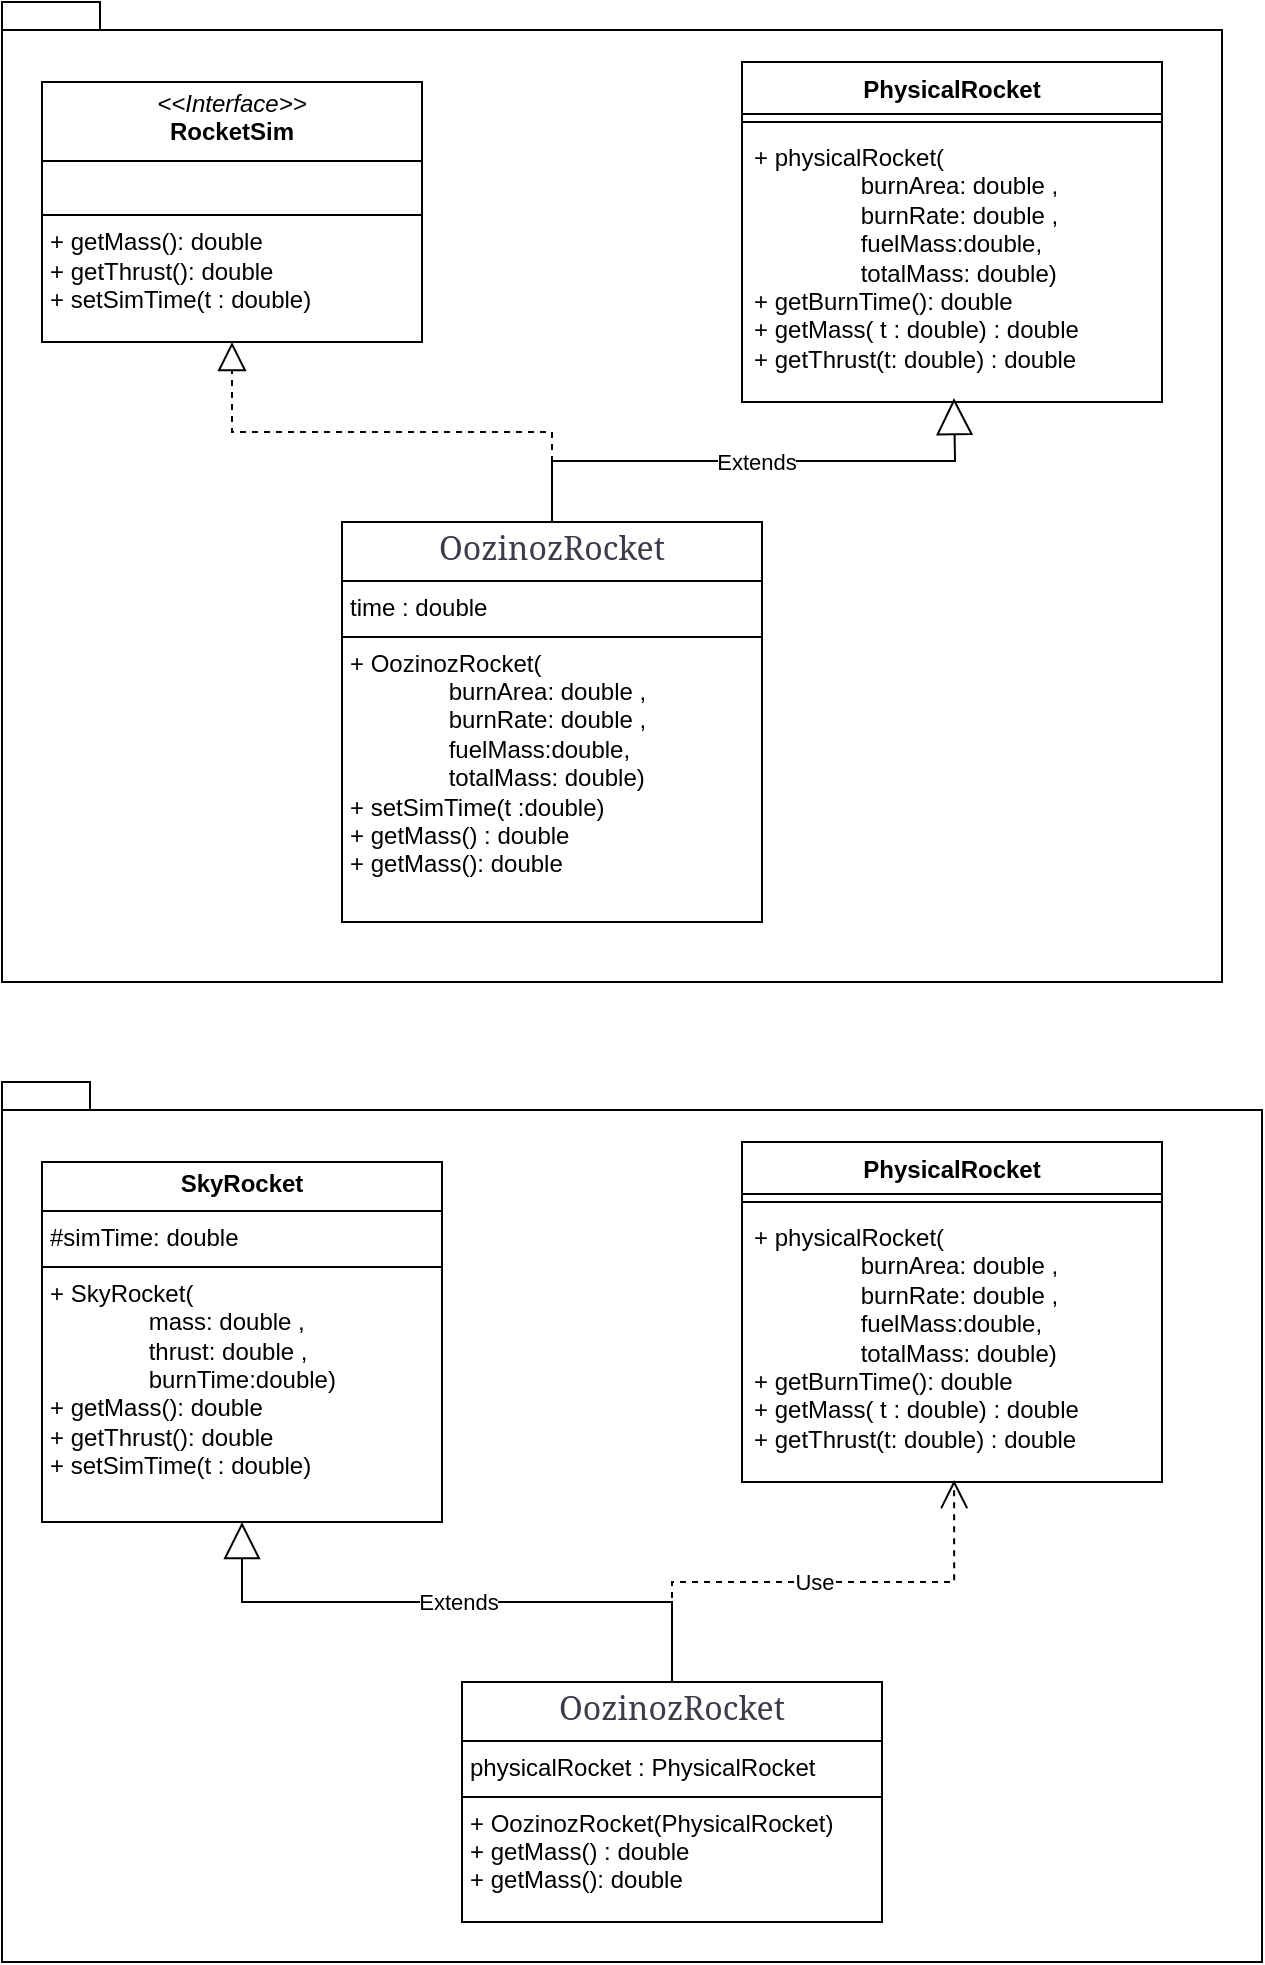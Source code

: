 <mxfile>
    <diagram name="Page-1" id="57_cLCwsD_gvJej4VGBr">
        <mxGraphModel dx="734" dy="530" grid="1" gridSize="10" guides="1" tooltips="1" connect="1" arrows="1" fold="1" page="1" pageScale="1" pageWidth="827" pageHeight="1169" math="0" shadow="0">
            <root>
                <mxCell id="0"/>
                <mxCell id="1" parent="0"/>
                <mxCell id="E6yTD_ypJdS8My_MsBs6-10" value="" style="shape=folder;fontStyle=1;spacingTop=10;tabWidth=40;tabHeight=14;tabPosition=left;html=1;whiteSpace=wrap;" parent="1" vertex="1">
                    <mxGeometry x="90" y="90" width="610" height="490" as="geometry"/>
                </mxCell>
                <mxCell id="E6yTD_ypJdS8My_MsBs6-2" value="&lt;p style=&quot;margin:0px;margin-top:4px;text-align:center;&quot;&gt;&lt;i&gt;&amp;lt;&amp;lt;Interface&amp;gt;&amp;gt;&lt;/i&gt;&lt;br&gt;&lt;b&gt;RocketSim&lt;/b&gt;&lt;/p&gt;&lt;hr size=&quot;1&quot; style=&quot;border-style:solid;&quot;&gt;&lt;p style=&quot;margin:0px;margin-left:4px;&quot;&gt;&lt;br&gt;&lt;/p&gt;&lt;hr size=&quot;1&quot; style=&quot;border-style:solid;&quot;&gt;&lt;p style=&quot;margin:0px;margin-left:4px;&quot;&gt;+ getMass(): double&lt;br&gt;+ getThrust(): double&lt;/p&gt;&lt;p style=&quot;margin:0px;margin-left:4px;&quot;&gt;+ setSimTime(t : double)&lt;/p&gt;" style="verticalAlign=top;align=left;overflow=fill;html=1;whiteSpace=wrap;" parent="1" vertex="1">
                    <mxGeometry x="110" y="130" width="190" height="130" as="geometry"/>
                </mxCell>
                <mxCell id="E6yTD_ypJdS8My_MsBs6-3" value="PhysicalRocket" style="swimlane;fontStyle=1;align=center;verticalAlign=top;childLayout=stackLayout;horizontal=1;startSize=26;horizontalStack=0;resizeParent=1;resizeParentMax=0;resizeLast=0;collapsible=1;marginBottom=0;whiteSpace=wrap;html=1;" parent="1" vertex="1">
                    <mxGeometry x="460" y="120" width="210" height="170" as="geometry">
                        <mxRectangle x="380" y="260" width="120" height="30" as="alternateBounds"/>
                    </mxGeometry>
                </mxCell>
                <mxCell id="E6yTD_ypJdS8My_MsBs6-5" value="" style="line;strokeWidth=1;fillColor=none;align=left;verticalAlign=middle;spacingTop=-1;spacingLeft=3;spacingRight=3;rotatable=0;labelPosition=right;points=[];portConstraint=eastwest;strokeColor=inherit;" parent="E6yTD_ypJdS8My_MsBs6-3" vertex="1">
                    <mxGeometry y="26" width="210" height="8" as="geometry"/>
                </mxCell>
                <mxCell id="E6yTD_ypJdS8My_MsBs6-6" value="+ physicalRocket(&lt;div&gt;&lt;span style=&quot;white-space: pre;&quot;&gt;&#x9;&lt;/span&gt;&lt;span style=&quot;white-space: pre;&quot;&gt;&#x9;&lt;/span&gt;burnArea: double ,&lt;/div&gt;&lt;div&gt;&lt;span style=&quot;white-space: pre;&quot;&gt;&#x9;&lt;/span&gt;&lt;span style=&quot;white-space: pre;&quot;&gt;&#x9;&lt;/span&gt;burnRate: double ,&amp;nbsp;&lt;/div&gt;&lt;div&gt;&lt;span style=&quot;white-space: pre;&quot;&gt;&#x9;&lt;/span&gt;&lt;span style=&quot;white-space: pre;&quot;&gt;&#x9;&lt;/span&gt;fuelMass:double,&amp;nbsp;&lt;/div&gt;&lt;div&gt;&lt;span style=&quot;white-space: pre;&quot;&gt;&#x9;&lt;/span&gt;&lt;span style=&quot;white-space: pre;&quot;&gt;&#x9;&lt;/span&gt;totalMass: double)&lt;/div&gt;&lt;div&gt;+ getBurnTime(): double&lt;/div&gt;&lt;div&gt;+ getMass( t : double) : double&lt;/div&gt;&lt;div&gt;+ getThrust(t: double) : double&lt;/div&gt;&lt;div&gt;&lt;br&gt;&lt;div&gt;&lt;br&gt;&lt;/div&gt;&lt;/div&gt;" style="text;strokeColor=none;fillColor=none;align=left;verticalAlign=top;spacingLeft=4;spacingRight=4;overflow=hidden;rotatable=0;points=[[0,0.5],[1,0.5]];portConstraint=eastwest;whiteSpace=wrap;html=1;" parent="E6yTD_ypJdS8My_MsBs6-3" vertex="1">
                    <mxGeometry y="34" width="210" height="136" as="geometry"/>
                </mxCell>
                <mxCell id="E6yTD_ypJdS8My_MsBs6-7" value="&lt;p style=&quot;margin:0px;margin-top:4px;text-align:center;&quot;&gt;&lt;span style=&quot;color: rgb(61, 59, 73); font-family: &amp;quot;Noto serif&amp;quot;, serif; font-size: 16px; text-align: left; background-color: rgb(255, 255, 255);&quot;&gt;OozinozRocket&lt;/span&gt;&lt;/p&gt;&lt;hr size=&quot;1&quot; style=&quot;border-style:solid;&quot;&gt;&lt;p style=&quot;margin:0px;margin-left:4px;&quot;&gt;time : double&lt;/p&gt;&lt;hr size=&quot;1&quot; style=&quot;border-style:solid;&quot;&gt;&lt;p style=&quot;margin:0px;margin-left:4px;&quot;&gt;+ OozinozRocket&lt;span style=&quot;background-color: transparent; color: light-dark(rgb(0, 0, 0), rgb(255, 255, 255));&quot;&gt;(&lt;/span&gt;&lt;/p&gt;&lt;div&gt;&lt;span style=&quot;white-space: pre;&quot;&gt;&#x9;&lt;/span&gt;&lt;span style=&quot;white-space: pre;&quot;&gt;&#x9;&lt;/span&gt;burnArea: double ,&lt;/div&gt;&lt;div&gt;&lt;span style=&quot;white-space: pre;&quot;&gt;&#x9;&lt;/span&gt;&lt;span style=&quot;white-space: pre;&quot;&gt;&#x9;&lt;/span&gt;burnRate: double ,&amp;nbsp;&lt;/div&gt;&lt;div&gt;&lt;span style=&quot;white-space: pre;&quot;&gt;&#x9;&lt;/span&gt;&lt;span style=&quot;white-space: pre;&quot;&gt;&#x9;&lt;/span&gt;fuelMass:double,&amp;nbsp;&lt;/div&gt;&lt;div&gt;&lt;span style=&quot;white-space: pre;&quot;&gt;&#x9;&lt;/span&gt;&lt;span style=&quot;white-space: pre;&quot;&gt;&#x9;&lt;/span&gt;totalMass: double)&lt;/div&gt;&lt;p style=&quot;margin:0px;margin-left:4px;&quot;&gt;+ setSimTime(t :double)&lt;/p&gt;&lt;p style=&quot;margin:0px;margin-left:4px;&quot;&gt;+ getMass() : double&lt;/p&gt;&lt;p style=&quot;margin:0px;margin-left:4px;&quot;&gt;+ getMass(): double&lt;/p&gt;" style="verticalAlign=top;align=left;overflow=fill;html=1;whiteSpace=wrap;" parent="1" vertex="1">
                    <mxGeometry x="260" y="350" width="210" height="200" as="geometry"/>
                </mxCell>
                <mxCell id="E6yTD_ypJdS8My_MsBs6-8" value="" style="endArrow=block;dashed=1;endFill=0;endSize=12;html=1;rounded=0;exitX=0.5;exitY=0;exitDx=0;exitDy=0;entryX=0.5;entryY=1;entryDx=0;entryDy=0;edgeStyle=orthogonalEdgeStyle;" parent="1" source="E6yTD_ypJdS8My_MsBs6-7" target="E6yTD_ypJdS8My_MsBs6-2" edge="1">
                    <mxGeometry width="160" relative="1" as="geometry">
                        <mxPoint x="330" y="400" as="sourcePoint"/>
                        <mxPoint x="490" y="400" as="targetPoint"/>
                    </mxGeometry>
                </mxCell>
                <mxCell id="E6yTD_ypJdS8My_MsBs6-9" value="Extends" style="endArrow=block;endSize=16;endFill=0;html=1;rounded=0;exitX=0.5;exitY=0;exitDx=0;exitDy=0;edgeStyle=orthogonalEdgeStyle;" parent="1" source="E6yTD_ypJdS8My_MsBs6-7" edge="1">
                    <mxGeometry width="160" relative="1" as="geometry">
                        <mxPoint x="330" y="400" as="sourcePoint"/>
                        <mxPoint x="566" y="288" as="targetPoint"/>
                    </mxGeometry>
                </mxCell>
                <mxCell id="E6yTD_ypJdS8My_MsBs6-12" value="" style="shape=folder;fontStyle=1;spacingTop=10;tabWidth=40;tabHeight=14;tabPosition=left;html=1;whiteSpace=wrap;" parent="1" vertex="1">
                    <mxGeometry x="90" y="630" width="630" height="440" as="geometry"/>
                </mxCell>
                <mxCell id="E6yTD_ypJdS8My_MsBs6-13" value="&lt;p style=&quot;margin:0px;margin-top:4px;text-align:center;&quot;&gt;&lt;b&gt;SkyRocket&lt;/b&gt;&lt;/p&gt;&lt;hr size=&quot;1&quot; style=&quot;border-style:solid;&quot;&gt;&lt;p style=&quot;margin:0px;margin-left:4px;&quot;&gt;#simTime: double&lt;/p&gt;&lt;hr size=&quot;1&quot; style=&quot;border-style:solid;&quot;&gt;&lt;p style=&quot;margin: 0px 0px 0px 4px;&quot;&gt;+ SkyRocket&lt;span style=&quot;background-color: transparent; color: light-dark(rgb(0, 0, 0), rgb(255, 255, 255));&quot;&gt;(&lt;/span&gt;&lt;/p&gt;&lt;div&gt;&lt;span style=&quot;white-space: pre;&quot;&gt;&#x9;&lt;/span&gt;&lt;span style=&quot;white-space: pre;&quot;&gt;&#x9;&lt;/span&gt;mass: double ,&lt;/div&gt;&lt;div&gt;&lt;span style=&quot;white-space: pre;&quot;&gt;&#x9;&lt;/span&gt;&lt;span style=&quot;white-space: pre;&quot;&gt;&#x9;&lt;/span&gt;thrust: double ,&amp;nbsp;&lt;/div&gt;&lt;div&gt;&lt;span style=&quot;white-space: pre;&quot;&gt;&#x9;&lt;span style=&quot;white-space: pre;&quot;&gt;&#x9;&lt;/span&gt;b&lt;/span&gt;urnTime:double&lt;span style=&quot;background-color: transparent; color: light-dark(rgb(0, 0, 0), rgb(255, 255, 255));&quot;&gt;)&lt;/span&gt;&lt;/div&gt;&lt;p style=&quot;margin:0px;margin-left:4px;&quot;&gt;+ getMass(): double&lt;br&gt;+ getThrust(): double&lt;/p&gt;&lt;p style=&quot;margin:0px;margin-left:4px;&quot;&gt;+ setSimTime(t : double)&lt;/p&gt;" style="verticalAlign=top;align=left;overflow=fill;html=1;whiteSpace=wrap;" parent="1" vertex="1">
                    <mxGeometry x="110" y="670" width="200" height="180" as="geometry"/>
                </mxCell>
                <mxCell id="E6yTD_ypJdS8My_MsBs6-14" value="PhysicalRocket" style="swimlane;fontStyle=1;align=center;verticalAlign=top;childLayout=stackLayout;horizontal=1;startSize=26;horizontalStack=0;resizeParent=1;resizeParentMax=0;resizeLast=0;collapsible=1;marginBottom=0;whiteSpace=wrap;html=1;" parent="1" vertex="1">
                    <mxGeometry x="460" y="660" width="210" height="170" as="geometry">
                        <mxRectangle x="380" y="260" width="120" height="30" as="alternateBounds"/>
                    </mxGeometry>
                </mxCell>
                <mxCell id="E6yTD_ypJdS8My_MsBs6-15" value="" style="line;strokeWidth=1;fillColor=none;align=left;verticalAlign=middle;spacingTop=-1;spacingLeft=3;spacingRight=3;rotatable=0;labelPosition=right;points=[];portConstraint=eastwest;strokeColor=inherit;" parent="E6yTD_ypJdS8My_MsBs6-14" vertex="1">
                    <mxGeometry y="26" width="210" height="8" as="geometry"/>
                </mxCell>
                <mxCell id="E6yTD_ypJdS8My_MsBs6-16" value="+ physicalRocket(&lt;div&gt;&lt;span style=&quot;white-space: pre;&quot;&gt;&#x9;&lt;/span&gt;&lt;span style=&quot;white-space: pre;&quot;&gt;&#x9;&lt;/span&gt;burnArea: double ,&lt;/div&gt;&lt;div&gt;&lt;span style=&quot;white-space: pre;&quot;&gt;&#x9;&lt;/span&gt;&lt;span style=&quot;white-space: pre;&quot;&gt;&#x9;&lt;/span&gt;burnRate: double ,&amp;nbsp;&lt;/div&gt;&lt;div&gt;&lt;span style=&quot;white-space: pre;&quot;&gt;&#x9;&lt;/span&gt;&lt;span style=&quot;white-space: pre;&quot;&gt;&#x9;&lt;/span&gt;fuelMass:double,&amp;nbsp;&lt;/div&gt;&lt;div&gt;&lt;span style=&quot;white-space: pre;&quot;&gt;&#x9;&lt;/span&gt;&lt;span style=&quot;white-space: pre;&quot;&gt;&#x9;&lt;/span&gt;totalMass: double)&lt;/div&gt;&lt;div&gt;+ getBurnTime(): double&lt;/div&gt;&lt;div&gt;+ getMass( t : double) : double&lt;/div&gt;&lt;div&gt;+ getThrust(t: double) : double&lt;/div&gt;&lt;div&gt;&lt;br&gt;&lt;div&gt;&lt;br&gt;&lt;/div&gt;&lt;/div&gt;" style="text;strokeColor=none;fillColor=none;align=left;verticalAlign=top;spacingLeft=4;spacingRight=4;overflow=hidden;rotatable=0;points=[[0,0.5],[1,0.5]];portConstraint=eastwest;whiteSpace=wrap;html=1;" parent="E6yTD_ypJdS8My_MsBs6-14" vertex="1">
                    <mxGeometry y="34" width="210" height="136" as="geometry"/>
                </mxCell>
                <mxCell id="E6yTD_ypJdS8My_MsBs6-17" value="&lt;p style=&quot;margin:0px;margin-top:4px;text-align:center;&quot;&gt;&lt;span style=&quot;color: rgb(61, 59, 73); font-family: &amp;quot;Noto serif&amp;quot;, serif; font-size: 16px; text-align: left; background-color: rgb(255, 255, 255);&quot;&gt;OozinozRocket&lt;/span&gt;&lt;/p&gt;&lt;hr size=&quot;1&quot; style=&quot;border-style:solid;&quot;&gt;&lt;p style=&quot;margin:0px;margin-left:4px;&quot;&gt;physicalRocket : P&lt;span style=&quot;background-color: transparent; color: light-dark(rgb(0, 0, 0), rgb(255, 255, 255));&quot;&gt;hysicalRocket&lt;/span&gt;&lt;span style=&quot;background-color: transparent; color: light-dark(rgb(0, 0, 0), rgb(255, 255, 255));&quot;&gt;&amp;nbsp;&lt;/span&gt;&lt;/p&gt;&lt;hr size=&quot;1&quot; style=&quot;border-style:solid;&quot;&gt;&lt;p style=&quot;margin:0px;margin-left:4px;&quot;&gt;+ OozinozRocket&lt;span style=&quot;background-color: transparent; color: light-dark(rgb(0, 0, 0), rgb(255, 255, 255));&quot;&gt;(PhysicalRocket&lt;/span&gt;&lt;span style=&quot;background-color: transparent; color: light-dark(rgb(0, 0, 0), rgb(255, 255, 255));&quot;&gt;)&lt;/span&gt;&lt;/p&gt;&lt;p style=&quot;margin:0px;margin-left:4px;&quot;&gt;+ getMass() : double&lt;/p&gt;&lt;p style=&quot;margin:0px;margin-left:4px;&quot;&gt;+ getMass(): double&lt;/p&gt;" style="verticalAlign=top;align=left;overflow=fill;html=1;whiteSpace=wrap;" parent="1" vertex="1">
                    <mxGeometry x="320" y="930" width="210" height="120" as="geometry"/>
                </mxCell>
                <mxCell id="E6yTD_ypJdS8My_MsBs6-19" value="Extends" style="endArrow=block;endSize=16;endFill=0;html=1;rounded=0;exitX=0.5;exitY=0;exitDx=0;exitDy=0;entryX=0.5;entryY=1;entryDx=0;entryDy=0;edgeStyle=orthogonalEdgeStyle;" parent="1" source="E6yTD_ypJdS8My_MsBs6-17" target="E6yTD_ypJdS8My_MsBs6-13" edge="1">
                    <mxGeometry width="160" relative="1" as="geometry">
                        <mxPoint x="330" y="940" as="sourcePoint"/>
                        <mxPoint x="400" y="970" as="targetPoint"/>
                    </mxGeometry>
                </mxCell>
                <mxCell id="E6yTD_ypJdS8My_MsBs6-20" value="Use" style="endArrow=open;endSize=12;dashed=1;html=1;rounded=0;exitX=0.5;exitY=0;exitDx=0;exitDy=0;entryX=0.505;entryY=0.993;entryDx=0;entryDy=0;entryPerimeter=0;edgeStyle=orthogonalEdgeStyle;" parent="1" source="E6yTD_ypJdS8My_MsBs6-17" target="E6yTD_ypJdS8My_MsBs6-16" edge="1">
                    <mxGeometry width="160" relative="1" as="geometry">
                        <mxPoint x="330" y="700" as="sourcePoint"/>
                        <mxPoint x="490" y="700" as="targetPoint"/>
                    </mxGeometry>
                </mxCell>
            </root>
        </mxGraphModel>
    </diagram>
</mxfile>